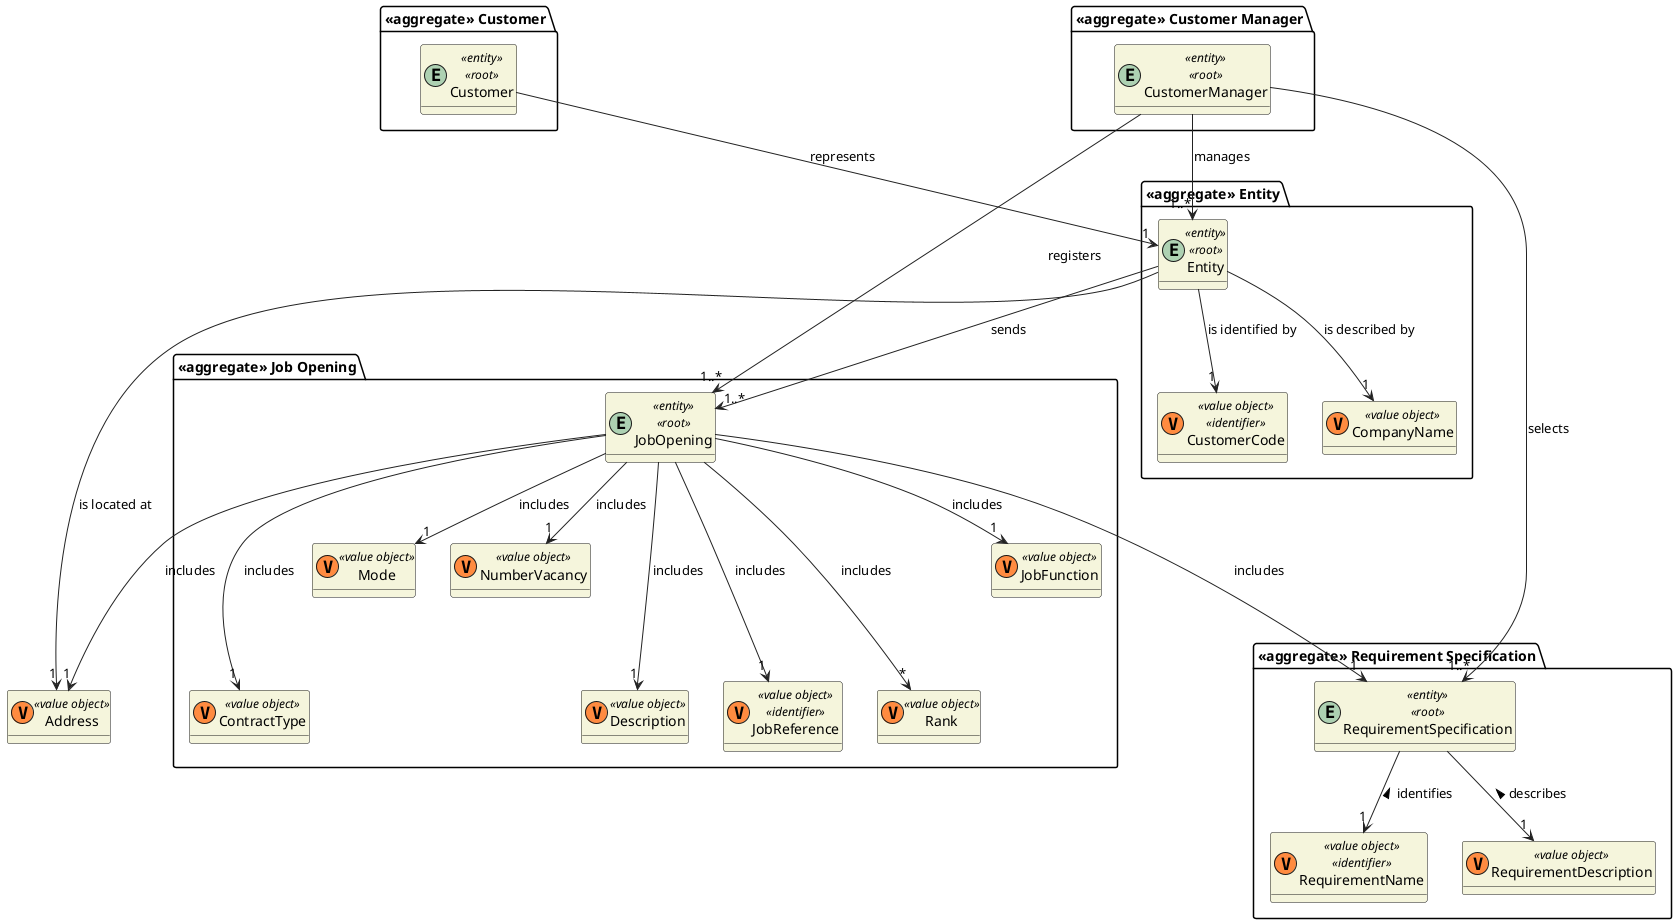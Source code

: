 @startuml
'https://plantuml.com/class-diagram

skinparam classAttributeIconSize 0
hide empty attributes
skinparam classBackgroundColor beige
skinparam ArrowColor #222222


'SHARED VALUE OBJETS

class Address <<(V,#FF8B40) value object>> {}

package "<<aggregate>> Requirement Specification" {
    entity RequirementSpecification <<entity>> <<root>>  {}
    class RequirementName <<(V,#FF8B40) value object>> <<identifier>> {}
    class RequirementDescription <<(V,#FF8B40) value object>> {}
}
'AGGREGATES
package "<<aggregate>> Job Opening" {
    entity JobOpening <<entity>> <<root>> {}
    class JobFunction <<(V,#FF8B40) value object>> {}
    class ContractType <<(V,#FF8B40) value object>> {}
    class Mode <<(V,#FF8B40) value object>> {}
    class NumberVacancy <<(V,#FF8B40) value object>> {}
       class Description <<(V,#FF8B40) value object>> {}
     class JobReference <<(V,#FF8B40) value object>> <<identifier>> {}
      class Rank <<(V,#FF8B40) value object>>{}
}

package "<<aggregate>> Customer Manager" {
    entity CustomerManager <<entity>> <<root>>  {}
}
package "<<aggregate>> Entity" {
    entity Entity <<entity>> <<root>>  {}
    class CustomerCode <<(V,#FF8B40) value object>> <<identifier>> {}
    class CompanyName <<(V,#FF8B40) value object>> {}
}
package "<<aggregate>> Customer" {
    entity Customer <<entity>> <<root>> {}
    }



'ASSOCIATIONS
Entity --> "1..*" JobOpening : sends
Entity --> "1" CompanyName : is described by
Entity --> "1" Address : is located at
Entity --> "1" CustomerCode : is identified by
'--
CustomerManager --> "1..*" Entity: manages
CustomerManager --> "1..*" JobOpening: registers
CustomerManager ---> "1..*" RequirementSpecification : selects
'--
Customer --> "1" Entity :  represents
'--
JobOpening ---> "1"  JobReference : includes
JobOpening --> "1"  Mode : includes
JobOpening --> "1"  NumberVacancy : includes
JobOpening ---> "1"  Address : includes
JobOpening --> "1"  JobFunction : includes
JobOpening ---> "1"  Description : includes
JobOpening ---> "1"  ContractType : includes
JobOpening ---> "1"  RequirementSpecification : includes
JobOpening ---> "*"  Rank : includes
'--
RequirementSpecification --> "1" RequirementName: identifies <
RequirementSpecification --> "1" RequirementDescription: describes <
@enduml